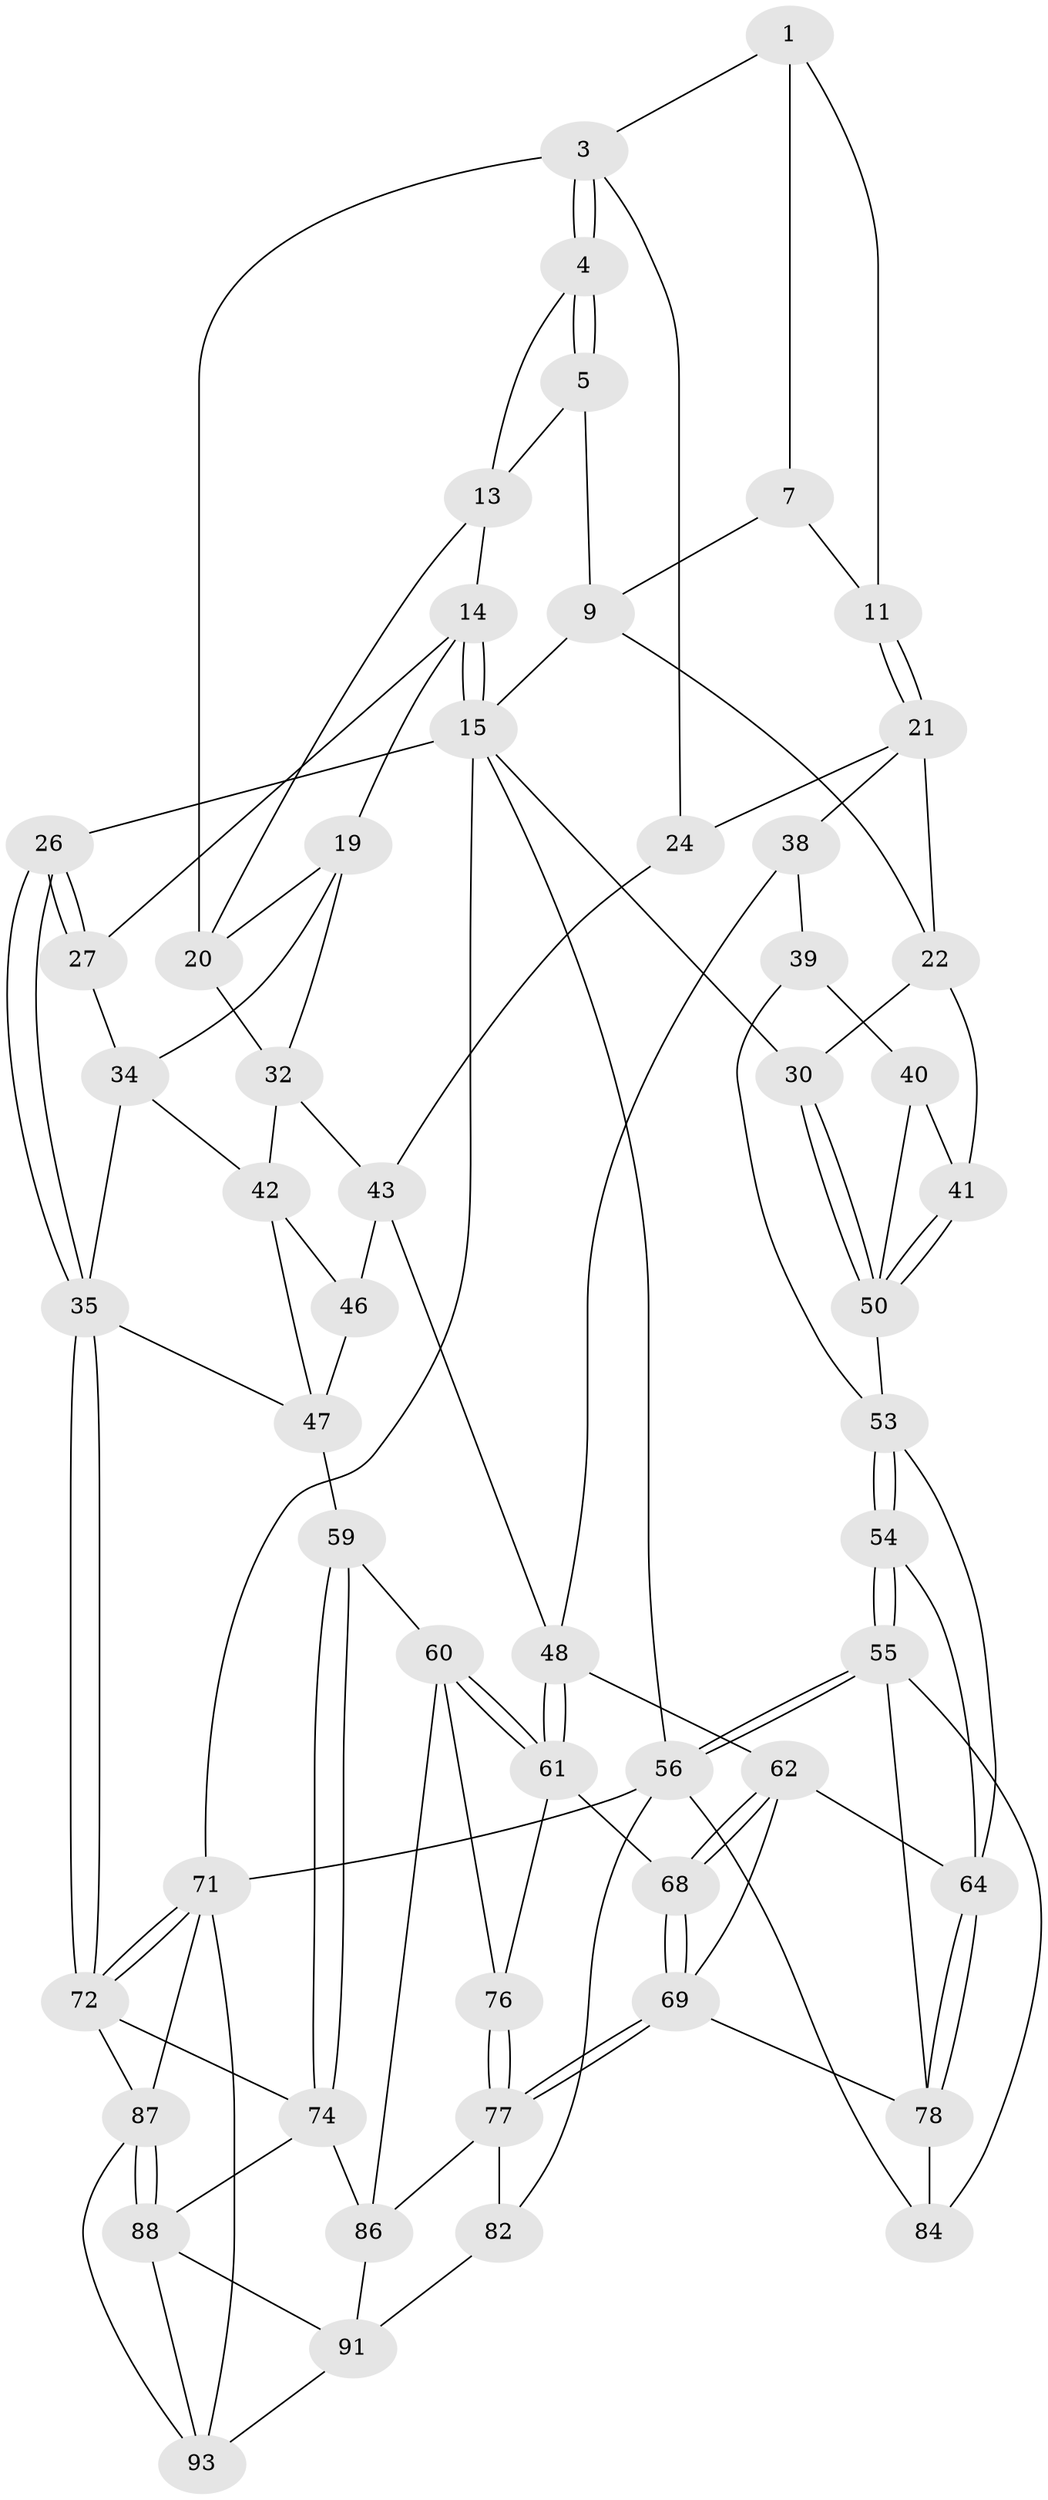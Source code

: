 // Generated by graph-tools (version 1.1) at 2025/52/02/27/25 19:52:41]
// undirected, 55 vertices, 124 edges
graph export_dot {
graph [start="1"]
  node [color=gray90,style=filled];
  1 [pos="+0.3556967134259504+0",super="+2"];
  3 [pos="+0.5266510732943349+0.13785427477388779",super="+23"];
  4 [pos="+0.5869723786057895+0.07033362524049872"];
  5 [pos="+0.6241774308246991+0",super="+6"];
  7 [pos="+0.33090841495037115+0.002650504795563369",super="+8"];
  9 [pos="+0.1685262799879045+0.06350710099324634",super="+10"];
  11 [pos="+0.3420957469237765+0.08910340644483244",super="+12"];
  13 [pos="+0.7831797532741418+0",super="+17"];
  14 [pos="+1+0",super="+18"];
  15 [pos="+1+0",super="+16"];
  19 [pos="+0.8242660462283542+0.1658980893930699",super="+31"];
  20 [pos="+0.771175727440026+0.13408392383992046",super="+28"];
  21 [pos="+0.34642782906133057+0.2118987910943482",super="+25"];
  22 [pos="+0.22401161985600884+0.18108988450458904",super="+29"];
  24 [pos="+0.5041426119321412+0.2188414457700956"];
  26 [pos="+1+0.22434339266661207"];
  27 [pos="+1+0.2064408240228812"];
  30 [pos="+0+0"];
  32 [pos="+0.8301730783265199+0.2729909618371078",super="+33"];
  34 [pos="+0.9907577919751576+0.22005502475487654",super="+37"];
  35 [pos="+1+0.48715583420049774",super="+36"];
  38 [pos="+0.3789792413745422+0.35974324723457957"];
  39 [pos="+0.37338243351419886+0.3607172048423646",super="+57"];
  40 [pos="+0.13904348029758562+0.3535720420489862",super="+51"];
  41 [pos="+0.13802827340906182+0.35032547655912355"];
  42 [pos="+0.8384716733747547+0.28549953109986137",super="+45"];
  43 [pos="+0.694277286452482+0.39420425360071",super="+44"];
  46 [pos="+0.7908970788383117+0.4462728854670757"];
  47 [pos="+0.9863047994576855+0.4710798590206922",super="+58"];
  48 [pos="+0.5813695905076618+0.5389824048091021",super="+49"];
  50 [pos="+0+0.20069586582915752",super="+52"];
  53 [pos="+0+0.8292683522278573",super="+66"];
  54 [pos="+0+0.8846150814150752"];
  55 [pos="+0+0.8932255886008749",super="+79"];
  56 [pos="+0+1",super="+83"];
  59 [pos="+0.8125983194009443+0.5850144242304133"];
  60 [pos="+0.6810005109110289+0.6275549329872404",super="+75"];
  61 [pos="+0.5861661240065381+0.5650734276706617",super="+67"];
  62 [pos="+0.3718392394999884+0.4666845786338866",super="+63"];
  64 [pos="+0.1905701219519358+0.6072342245982265",super="+65"];
  68 [pos="+0.4378716638816777+0.653164306012085"];
  69 [pos="+0.4180564288971363+0.6630770685612187",super="+70"];
  71 [pos="+1+1",super="+96"];
  72 [pos="+1+0.6712832768550469",super="+73"];
  74 [pos="+0.9279251522032217+0.7095965342759324",super="+85"];
  76 [pos="+0.5614458669171941+0.9446981986469672"];
  77 [pos="+0.5489473908719876+0.9977457347254342",super="+81"];
  78 [pos="+0.20727841164724636+0.6492022973780521",super="+80"];
  82 [pos="+0.5273447142577236+1"];
  84 [pos="+0.3339500899169915+1"];
  86 [pos="+0.7767112861713484+0.7709685425694811",super="+89"];
  87 [pos="+0.9299263039938084+0.8868243400340907",super="+95"];
  88 [pos="+0.8617608246733914+0.8469429905866418",super="+90"];
  91 [pos="+0.8203529209300732+0.8511724784093858",super="+92"];
  93 [pos="+0.830021637325029+0.9069747060770706",super="+94"];
  1 -- 7;
  1 -- 3;
  1 -- 11;
  3 -- 4;
  3 -- 4;
  3 -- 24;
  3 -- 20;
  4 -- 5;
  4 -- 5;
  4 -- 13;
  5 -- 13;
  5 -- 9;
  7 -- 11 [weight=2];
  7 -- 9;
  9 -- 22;
  9 -- 15;
  11 -- 21;
  11 -- 21;
  13 -- 14;
  13 -- 20;
  14 -- 15;
  14 -- 15;
  14 -- 19;
  14 -- 27;
  15 -- 26;
  15 -- 71;
  15 -- 56;
  15 -- 30;
  19 -- 20;
  19 -- 32;
  19 -- 34;
  20 -- 32;
  21 -- 22;
  21 -- 24;
  21 -- 38;
  22 -- 41;
  22 -- 30;
  24 -- 43;
  26 -- 27;
  26 -- 27;
  26 -- 35;
  26 -- 35;
  27 -- 34;
  30 -- 50;
  30 -- 50;
  32 -- 42;
  32 -- 43;
  34 -- 35;
  34 -- 42;
  35 -- 72;
  35 -- 72;
  35 -- 47;
  38 -- 39;
  38 -- 48;
  39 -- 40 [weight=2];
  39 -- 53;
  40 -- 41;
  40 -- 50;
  41 -- 50;
  41 -- 50;
  42 -- 46;
  42 -- 47;
  43 -- 46;
  43 -- 48;
  46 -- 47;
  47 -- 59;
  48 -- 61;
  48 -- 61;
  48 -- 62;
  50 -- 53;
  53 -- 54;
  53 -- 54;
  53 -- 64;
  54 -- 55;
  54 -- 55;
  54 -- 64;
  55 -- 56;
  55 -- 56;
  55 -- 84;
  55 -- 78;
  56 -- 71;
  56 -- 82;
  56 -- 84;
  59 -- 60;
  59 -- 74;
  59 -- 74;
  60 -- 61;
  60 -- 61;
  60 -- 86;
  60 -- 76;
  61 -- 68;
  61 -- 76;
  62 -- 68;
  62 -- 68;
  62 -- 64;
  62 -- 69;
  64 -- 78;
  64 -- 78;
  68 -- 69;
  68 -- 69;
  69 -- 77;
  69 -- 77;
  69 -- 78;
  71 -- 72;
  71 -- 72;
  71 -- 93;
  71 -- 87;
  72 -- 74;
  72 -- 87;
  74 -- 88;
  74 -- 86;
  76 -- 77;
  76 -- 77;
  77 -- 82;
  77 -- 86;
  78 -- 84;
  82 -- 91;
  86 -- 91;
  87 -- 88;
  87 -- 88;
  87 -- 93;
  88 -- 91;
  88 -- 93;
  91 -- 93;
}
